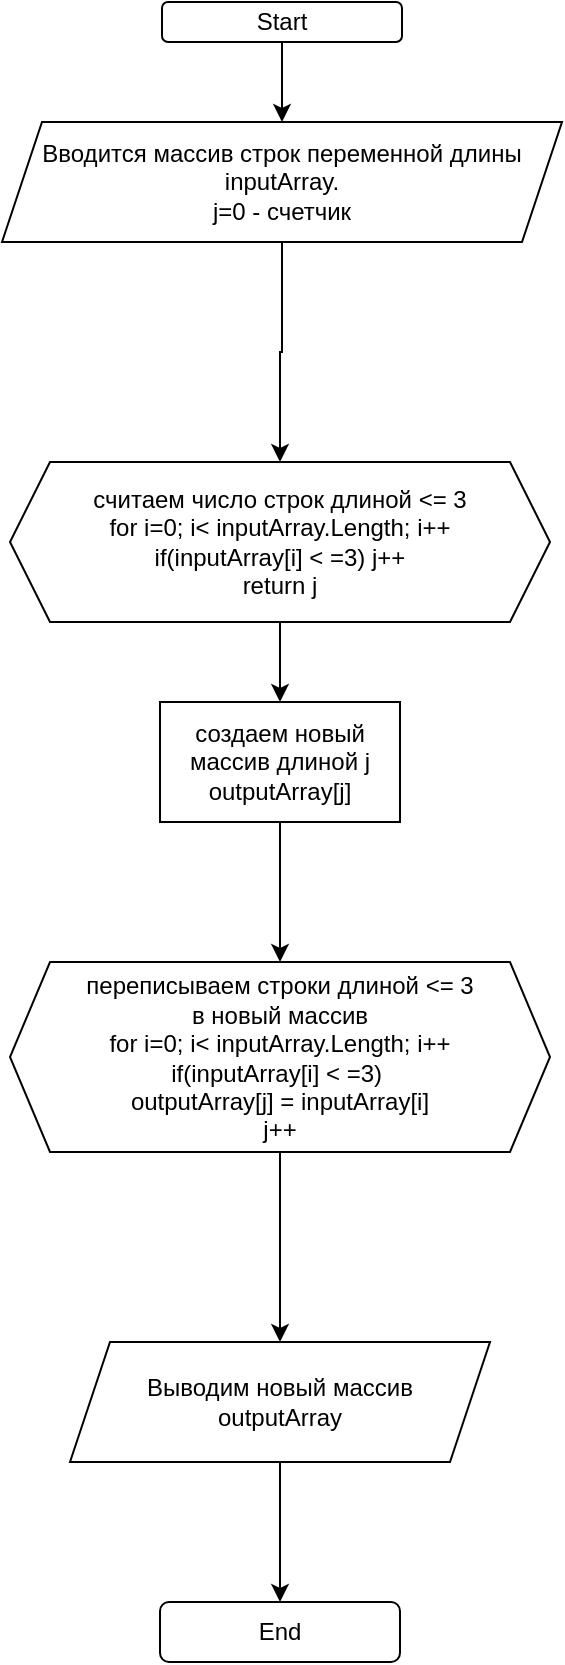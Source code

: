 <mxfile version="20.6.0" type="device"><diagram id="C5RBs43oDa-KdzZeNtuy" name="Page-1"><mxGraphModel dx="526" dy="300" grid="1" gridSize="10" guides="1" tooltips="1" connect="1" arrows="1" fold="1" page="1" pageScale="1" pageWidth="827" pageHeight="1169" math="0" shadow="0"><root><mxCell id="WIyWlLk6GJQsqaUBKTNV-0"/><mxCell id="WIyWlLk6GJQsqaUBKTNV-1" parent="WIyWlLk6GJQsqaUBKTNV-0"/><mxCell id="OI1Mk8m3NK6YXyrQut8e-7" value="" style="edgeStyle=orthogonalEdgeStyle;rounded=0;orthogonalLoop=1;jettySize=auto;html=1;" edge="1" parent="WIyWlLk6GJQsqaUBKTNV-1" source="OI1Mk8m3NK6YXyrQut8e-0" target="OI1Mk8m3NK6YXyrQut8e-1"><mxGeometry relative="1" as="geometry"/></mxCell><mxCell id="OI1Mk8m3NK6YXyrQut8e-0" value="Start" style="rounded=1;whiteSpace=wrap;html=1;" vertex="1" parent="WIyWlLk6GJQsqaUBKTNV-1"><mxGeometry x="220" y="130" width="120" height="20" as="geometry"/></mxCell><mxCell id="OI1Mk8m3NK6YXyrQut8e-15" style="edgeStyle=orthogonalEdgeStyle;rounded=0;orthogonalLoop=1;jettySize=auto;html=1;" edge="1" parent="WIyWlLk6GJQsqaUBKTNV-1" source="OI1Mk8m3NK6YXyrQut8e-1" target="OI1Mk8m3NK6YXyrQut8e-9"><mxGeometry relative="1" as="geometry"/></mxCell><mxCell id="OI1Mk8m3NK6YXyrQut8e-1" value="Вводится массив строк переменной длины&lt;br&gt;inputArray.&lt;br&gt;j=0 - счетчик" style="shape=parallelogram;perimeter=parallelogramPerimeter;whiteSpace=wrap;html=1;fixedSize=1;" vertex="1" parent="WIyWlLk6GJQsqaUBKTNV-1"><mxGeometry x="140" y="190" width="280" height="60" as="geometry"/></mxCell><mxCell id="OI1Mk8m3NK6YXyrQut8e-16" style="edgeStyle=orthogonalEdgeStyle;rounded=0;orthogonalLoop=1;jettySize=auto;html=1;exitX=0.5;exitY=1;exitDx=0;exitDy=0;entryX=0.5;entryY=0;entryDx=0;entryDy=0;" edge="1" parent="WIyWlLk6GJQsqaUBKTNV-1" source="OI1Mk8m3NK6YXyrQut8e-9" target="OI1Mk8m3NK6YXyrQut8e-10"><mxGeometry relative="1" as="geometry"/></mxCell><mxCell id="OI1Mk8m3NK6YXyrQut8e-9" value="считаем число строк длиной &amp;lt;= 3&lt;br&gt;for i=0; i&amp;lt; inputArray.Length; i++&lt;br&gt;if(inputArray[i] &amp;lt; =3) j++&lt;br&gt;return j" style="shape=hexagon;perimeter=hexagonPerimeter2;whiteSpace=wrap;html=1;fixedSize=1;" vertex="1" parent="WIyWlLk6GJQsqaUBKTNV-1"><mxGeometry x="144" y="360" width="270" height="80" as="geometry"/></mxCell><mxCell id="OI1Mk8m3NK6YXyrQut8e-17" style="edgeStyle=orthogonalEdgeStyle;rounded=0;orthogonalLoop=1;jettySize=auto;html=1;entryX=0.5;entryY=0;entryDx=0;entryDy=0;" edge="1" parent="WIyWlLk6GJQsqaUBKTNV-1" source="OI1Mk8m3NK6YXyrQut8e-10" target="OI1Mk8m3NK6YXyrQut8e-11"><mxGeometry relative="1" as="geometry"/></mxCell><mxCell id="OI1Mk8m3NK6YXyrQut8e-10" value="создаем новый массив длиной j&lt;br&gt;outputArray[j]" style="rounded=0;whiteSpace=wrap;html=1;" vertex="1" parent="WIyWlLk6GJQsqaUBKTNV-1"><mxGeometry x="219" y="480" width="120" height="60" as="geometry"/></mxCell><mxCell id="OI1Mk8m3NK6YXyrQut8e-19" style="edgeStyle=orthogonalEdgeStyle;rounded=0;orthogonalLoop=1;jettySize=auto;html=1;" edge="1" parent="WIyWlLk6GJQsqaUBKTNV-1" source="OI1Mk8m3NK6YXyrQut8e-11" target="OI1Mk8m3NK6YXyrQut8e-12"><mxGeometry relative="1" as="geometry"/></mxCell><mxCell id="OI1Mk8m3NK6YXyrQut8e-11" value="переписываем строки длиной &amp;lt;= 3&lt;br&gt;в новый массив&lt;br&gt;for i=0; i&amp;lt; inputArray.Length; i++&lt;br&gt;if(inputArray[i] &amp;lt; =3)&amp;nbsp;&lt;br&gt;outputArray[j] = inputArray[i]&lt;br&gt;j++" style="shape=hexagon;perimeter=hexagonPerimeter2;whiteSpace=wrap;html=1;fixedSize=1;" vertex="1" parent="WIyWlLk6GJQsqaUBKTNV-1"><mxGeometry x="144" y="610" width="270" height="95" as="geometry"/></mxCell><mxCell id="OI1Mk8m3NK6YXyrQut8e-21" style="edgeStyle=orthogonalEdgeStyle;rounded=0;orthogonalLoop=1;jettySize=auto;html=1;entryX=0.5;entryY=0;entryDx=0;entryDy=0;" edge="1" parent="WIyWlLk6GJQsqaUBKTNV-1" source="OI1Mk8m3NK6YXyrQut8e-12" target="OI1Mk8m3NK6YXyrQut8e-20"><mxGeometry relative="1" as="geometry"/></mxCell><mxCell id="OI1Mk8m3NK6YXyrQut8e-12" value="Выводим новый массив&lt;br&gt;outputArray" style="shape=parallelogram;perimeter=parallelogramPerimeter;whiteSpace=wrap;html=1;fixedSize=1;" vertex="1" parent="WIyWlLk6GJQsqaUBKTNV-1"><mxGeometry x="174" y="800" width="210" height="60" as="geometry"/></mxCell><mxCell id="OI1Mk8m3NK6YXyrQut8e-20" value="End" style="rounded=1;whiteSpace=wrap;html=1;" vertex="1" parent="WIyWlLk6GJQsqaUBKTNV-1"><mxGeometry x="219" y="930" width="120" height="30" as="geometry"/></mxCell></root></mxGraphModel></diagram></mxfile>